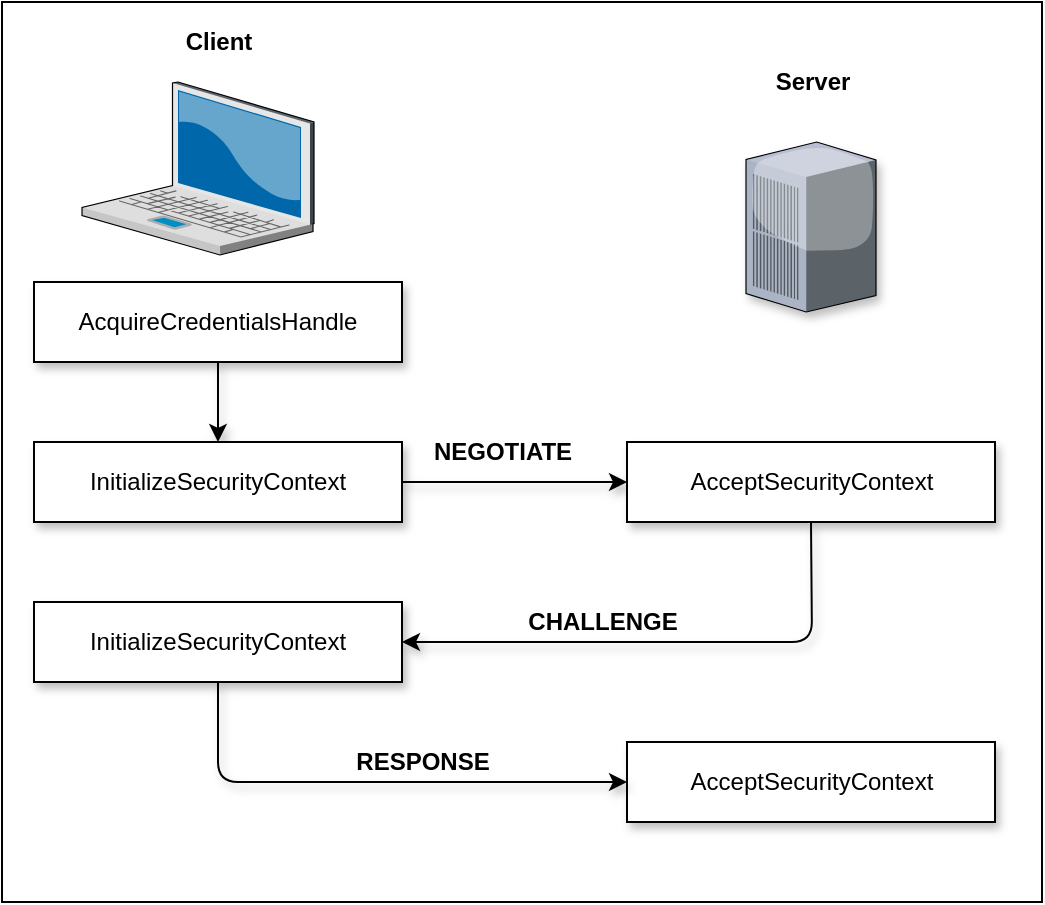 <mxfile version="14.1.5" type="device"><diagram id="SnLV88OGlYOo4fzu7K0p" name="第 1 页"><mxGraphModel dx="841" dy="809" grid="1" gridSize="10" guides="1" tooltips="1" connect="1" arrows="1" fold="1" page="1" pageScale="1" pageWidth="827" pageHeight="1169" math="0" shadow="0"><root><mxCell id="0"/><mxCell id="1" parent="0"/><mxCell id="xPU5E4yvzH7LciMgSpEx-21" value="" style="rounded=0;whiteSpace=wrap;html=1;" vertex="1" parent="1"><mxGeometry x="130" y="350" width="520" height="450" as="geometry"/></mxCell><mxCell id="xPU5E4yvzH7LciMgSpEx-3" value="" style="verticalLabelPosition=bottom;aspect=fixed;html=1;verticalAlign=top;strokeColor=none;align=center;outlineConnect=0;shape=mxgraph.citrix.laptop_2;" vertex="1" parent="1"><mxGeometry x="170" y="390" width="116" height="86.5" as="geometry"/></mxCell><mxCell id="xPU5E4yvzH7LciMgSpEx-7" value="" style="edgeStyle=orthogonalEdgeStyle;rounded=0;orthogonalLoop=1;jettySize=auto;html=1;shadow=1;" edge="1" parent="1" source="xPU5E4yvzH7LciMgSpEx-5" target="xPU5E4yvzH7LciMgSpEx-6"><mxGeometry relative="1" as="geometry"/></mxCell><mxCell id="xPU5E4yvzH7LciMgSpEx-5" value="AcquireCredentialsHandle" style="whiteSpace=wrap;html=1;shadow=1;" vertex="1" parent="1"><mxGeometry x="146" y="490" width="184" height="40" as="geometry"/></mxCell><mxCell id="xPU5E4yvzH7LciMgSpEx-11" value="" style="edgeStyle=orthogonalEdgeStyle;rounded=0;orthogonalLoop=1;jettySize=auto;html=1;shadow=1;" edge="1" parent="1" source="xPU5E4yvzH7LciMgSpEx-6" target="xPU5E4yvzH7LciMgSpEx-10"><mxGeometry relative="1" as="geometry"/></mxCell><mxCell id="xPU5E4yvzH7LciMgSpEx-6" value="InitializeSecurityContext" style="whiteSpace=wrap;html=1;shadow=1;" vertex="1" parent="1"><mxGeometry x="146" y="570" width="184" height="40" as="geometry"/></mxCell><mxCell id="xPU5E4yvzH7LciMgSpEx-10" value="AcceptSecurityContext" style="rounded=0;whiteSpace=wrap;html=1;shadow=1;" vertex="1" parent="1"><mxGeometry x="442.5" y="570" width="184" height="40" as="geometry"/></mxCell><mxCell id="xPU5E4yvzH7LciMgSpEx-13" value="NEGOTIATE" style="text;html=1;align=center;verticalAlign=middle;resizable=0;points=[];autosize=1;fontStyle=1;shadow=1;" vertex="1" parent="1"><mxGeometry x="340" y="565" width="80" height="20" as="geometry"/></mxCell><mxCell id="xPU5E4yvzH7LciMgSpEx-14" value="InitializeSecurityContext" style="whiteSpace=wrap;html=1;shadow=1;" vertex="1" parent="1"><mxGeometry x="146" y="650" width="184" height="40" as="geometry"/></mxCell><mxCell id="xPU5E4yvzH7LciMgSpEx-16" value="" style="edgeStyle=elbowEdgeStyle;elbow=horizontal;endArrow=classic;html=1;exitX=0.5;exitY=1;exitDx=0;exitDy=0;entryX=1;entryY=0.5;entryDx=0;entryDy=0;shadow=1;" edge="1" parent="1" source="xPU5E4yvzH7LciMgSpEx-10" target="xPU5E4yvzH7LciMgSpEx-14"><mxGeometry width="50" height="50" relative="1" as="geometry"><mxPoint x="390" y="720" as="sourcePoint"/><mxPoint x="440" y="670" as="targetPoint"/><Array as="points"><mxPoint x="535" y="640"/></Array></mxGeometry></mxCell><mxCell id="xPU5E4yvzH7LciMgSpEx-17" value="CHALLENGE" style="text;html=1;align=center;verticalAlign=middle;resizable=0;points=[];autosize=1;fontStyle=1;shadow=1;" vertex="1" parent="1"><mxGeometry x="385" y="650" width="90" height="20" as="geometry"/></mxCell><mxCell id="xPU5E4yvzH7LciMgSpEx-18" value="AcceptSecurityContext" style="rounded=0;whiteSpace=wrap;html=1;shadow=1;" vertex="1" parent="1"><mxGeometry x="442.5" y="720" width="184" height="40" as="geometry"/></mxCell><mxCell id="xPU5E4yvzH7LciMgSpEx-19" value="" style="edgeStyle=elbowEdgeStyle;elbow=horizontal;endArrow=classic;html=1;exitX=0.5;exitY=1;exitDx=0;exitDy=0;entryX=0;entryY=0.5;entryDx=0;entryDy=0;shadow=1;" edge="1" parent="1" source="xPU5E4yvzH7LciMgSpEx-14" target="xPU5E4yvzH7LciMgSpEx-18"><mxGeometry width="50" height="50" relative="1" as="geometry"><mxPoint x="390" y="720" as="sourcePoint"/><mxPoint x="440" y="670" as="targetPoint"/><Array as="points"><mxPoint x="238" y="720"/></Array></mxGeometry></mxCell><mxCell id="xPU5E4yvzH7LciMgSpEx-20" value="RESPONSE" style="text;html=1;align=center;verticalAlign=middle;resizable=0;points=[];autosize=1;fontStyle=1;shadow=1;" vertex="1" parent="1"><mxGeometry x="300" y="720" width="80" height="20" as="geometry"/></mxCell><mxCell id="xPU5E4yvzH7LciMgSpEx-22" value="" style="verticalLabelPosition=bottom;aspect=fixed;html=1;verticalAlign=top;strokeColor=none;align=center;outlineConnect=0;shape=mxgraph.citrix.pbx_server;rounded=0;shadow=1;" vertex="1" parent="1"><mxGeometry x="502" y="420" width="65" height="85" as="geometry"/></mxCell><mxCell id="xPU5E4yvzH7LciMgSpEx-23" value="Client" style="text;html=1;align=center;verticalAlign=middle;resizable=0;points=[];autosize=1;fontStyle=1" vertex="1" parent="1"><mxGeometry x="213" y="360" width="50" height="20" as="geometry"/></mxCell><mxCell id="xPU5E4yvzH7LciMgSpEx-24" value="Server" style="text;html=1;align=center;verticalAlign=middle;resizable=0;points=[];autosize=1;fontStyle=1" vertex="1" parent="1"><mxGeometry x="509.5" y="380" width="50" height="20" as="geometry"/></mxCell></root></mxGraphModel></diagram></mxfile>